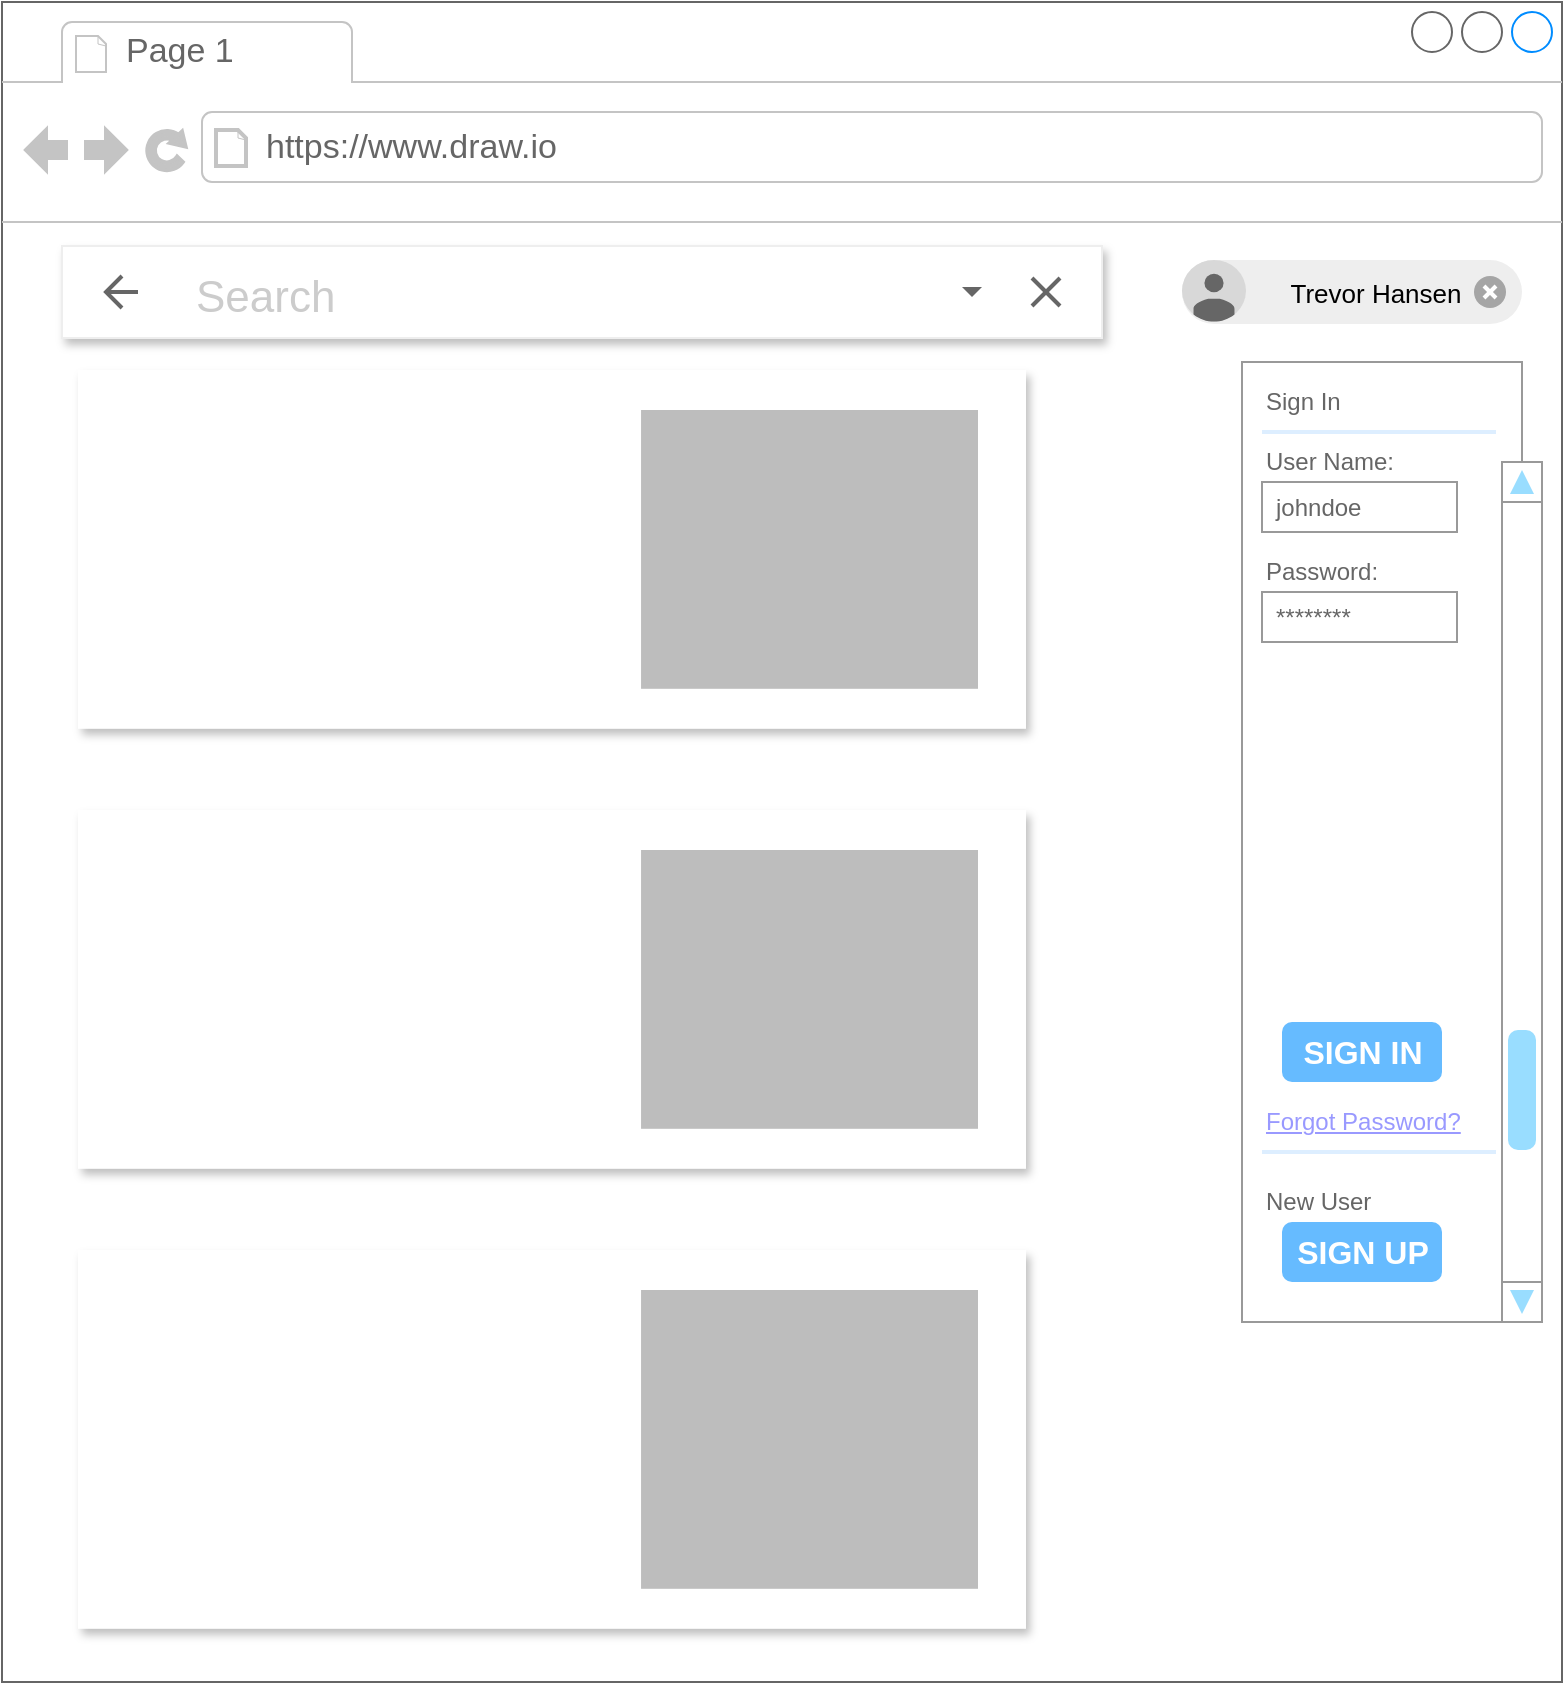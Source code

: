 <mxfile version="13.9.3" type="device"><diagram id="VRGJapOdNlgHkLvmEgug" name="Page-1"><mxGraphModel dx="835" dy="352" grid="1" gridSize="10" guides="1" tooltips="1" connect="1" arrows="1" fold="1" page="1" pageScale="1" pageWidth="850" pageHeight="1100" math="0" shadow="0"><root><mxCell id="0"/><mxCell id="1" parent="0"/><mxCell id="eMIoqN8lcEUceAT1H9dd-2" value="" style="strokeWidth=1;shadow=0;dashed=0;align=center;html=1;shape=mxgraph.mockup.containers.browserWindow;rSize=0;strokeColor=#666666;strokeColor2=#008cff;strokeColor3=#c4c4c4;mainText=,;recursiveResize=0;" parent="1" vertex="1"><mxGeometry x="40" y="100" width="780" height="840" as="geometry"/></mxCell><mxCell id="eMIoqN8lcEUceAT1H9dd-3" value="Page 1" style="strokeWidth=1;shadow=0;dashed=0;align=center;html=1;shape=mxgraph.mockup.containers.anchor;fontSize=17;fontColor=#666666;align=left;" parent="eMIoqN8lcEUceAT1H9dd-2" vertex="1"><mxGeometry x="60" y="12" width="110" height="26" as="geometry"/></mxCell><mxCell id="eMIoqN8lcEUceAT1H9dd-4" value="https://www.draw.io" style="strokeWidth=1;shadow=0;dashed=0;align=center;html=1;shape=mxgraph.mockup.containers.anchor;rSize=0;fontSize=17;fontColor=#666666;align=left;" parent="eMIoqN8lcEUceAT1H9dd-2" vertex="1"><mxGeometry x="130" y="60" width="250" height="26" as="geometry"/></mxCell><mxCell id="eMIoqN8lcEUceAT1H9dd-8" value="" style="strokeWidth=1;shadow=0;dashed=0;align=center;html=1;shape=mxgraph.mockup.forms.rrect;rSize=0;strokeColor=#999999;fillColor=#ffffff;" parent="eMIoqN8lcEUceAT1H9dd-2" vertex="1"><mxGeometry x="620" y="180" width="140" height="480" as="geometry"/></mxCell><mxCell id="eMIoqN8lcEUceAT1H9dd-9" value="Sign In" style="strokeWidth=1;shadow=0;dashed=0;align=center;html=1;shape=mxgraph.mockup.forms.anchor;fontSize=12;fontColor=#666666;align=left;resizeWidth=1;spacingLeft=0;" parent="eMIoqN8lcEUceAT1H9dd-8" vertex="1"><mxGeometry width="65" height="20" relative="1" as="geometry"><mxPoint x="10" y="10" as="offset"/></mxGeometry></mxCell><mxCell id="eMIoqN8lcEUceAT1H9dd-10" value="" style="shape=line;strokeColor=#ddeeff;strokeWidth=2;html=1;resizeWidth=1;" parent="eMIoqN8lcEUceAT1H9dd-8" vertex="1"><mxGeometry width="117" height="10" relative="1" as="geometry"><mxPoint x="10" y="30" as="offset"/></mxGeometry></mxCell><mxCell id="eMIoqN8lcEUceAT1H9dd-11" value="User Name:" style="strokeWidth=1;shadow=0;dashed=0;align=center;html=1;shape=mxgraph.mockup.forms.anchor;fontSize=12;fontColor=#666666;align=left;resizeWidth=1;spacingLeft=0;" parent="eMIoqN8lcEUceAT1H9dd-8" vertex="1"><mxGeometry width="65" height="20" relative="1" as="geometry"><mxPoint x="10" y="40" as="offset"/></mxGeometry></mxCell><mxCell id="eMIoqN8lcEUceAT1H9dd-12" value="johndoe" style="strokeWidth=1;shadow=0;dashed=0;align=center;html=1;shape=mxgraph.mockup.forms.rrect;rSize=0;strokeColor=#999999;fontColor=#666666;align=left;spacingLeft=5;resizeWidth=1;" parent="eMIoqN8lcEUceAT1H9dd-8" vertex="1"><mxGeometry width="97.5" height="25" relative="1" as="geometry"><mxPoint x="10" y="60" as="offset"/></mxGeometry></mxCell><mxCell id="eMIoqN8lcEUceAT1H9dd-13" value="Password:" style="strokeWidth=1;shadow=0;dashed=0;align=center;html=1;shape=mxgraph.mockup.forms.anchor;fontSize=12;fontColor=#666666;align=left;resizeWidth=1;spacingLeft=0;" parent="eMIoqN8lcEUceAT1H9dd-8" vertex="1"><mxGeometry width="65" height="20" relative="1" as="geometry"><mxPoint x="10" y="95" as="offset"/></mxGeometry></mxCell><mxCell id="eMIoqN8lcEUceAT1H9dd-14" value="********" style="strokeWidth=1;shadow=0;dashed=0;align=center;html=1;shape=mxgraph.mockup.forms.rrect;rSize=0;strokeColor=#999999;fontColor=#666666;align=left;spacingLeft=5;resizeWidth=1;" parent="eMIoqN8lcEUceAT1H9dd-8" vertex="1"><mxGeometry width="97.5" height="25" relative="1" as="geometry"><mxPoint x="10" y="115" as="offset"/></mxGeometry></mxCell><mxCell id="eMIoqN8lcEUceAT1H9dd-15" value="SIGN IN" style="strokeWidth=1;shadow=0;dashed=0;align=center;html=1;shape=mxgraph.mockup.forms.rrect;rSize=5;strokeColor=none;fontColor=#ffffff;fillColor=#66bbff;fontSize=16;fontStyle=1;" parent="eMIoqN8lcEUceAT1H9dd-8" vertex="1"><mxGeometry y="1" width="80" height="30" relative="1" as="geometry"><mxPoint x="20" y="-150" as="offset"/></mxGeometry></mxCell><mxCell id="eMIoqN8lcEUceAT1H9dd-16" value="Forgot Password?" style="strokeWidth=1;shadow=0;dashed=0;align=center;html=1;shape=mxgraph.mockup.forms.anchor;fontSize=12;fontColor=#9999ff;align=left;spacingLeft=0;fontStyle=4;resizeWidth=1;" parent="eMIoqN8lcEUceAT1H9dd-8" vertex="1"><mxGeometry y="1" width="97.5" height="20" relative="1" as="geometry"><mxPoint x="10" y="-110" as="offset"/></mxGeometry></mxCell><mxCell id="eMIoqN8lcEUceAT1H9dd-17" value="" style="shape=line;strokeColor=#ddeeff;strokeWidth=2;html=1;resizeWidth=1;" parent="eMIoqN8lcEUceAT1H9dd-8" vertex="1"><mxGeometry y="1" width="117" height="10" relative="1" as="geometry"><mxPoint x="10" y="-90" as="offset"/></mxGeometry></mxCell><mxCell id="eMIoqN8lcEUceAT1H9dd-18" value="New User" style="strokeWidth=1;shadow=0;dashed=0;align=center;html=1;shape=mxgraph.mockup.forms.anchor;fontSize=12;fontColor=#666666;align=left;spacingLeft=0;resizeWidth=1;" parent="eMIoqN8lcEUceAT1H9dd-8" vertex="1"><mxGeometry y="1" width="97.5" height="20" relative="1" as="geometry"><mxPoint x="10" y="-70" as="offset"/></mxGeometry></mxCell><mxCell id="eMIoqN8lcEUceAT1H9dd-19" value="SIGN UP" style="strokeWidth=1;shadow=0;dashed=0;align=center;html=1;shape=mxgraph.mockup.forms.rrect;rSize=5;strokeColor=none;fontColor=#ffffff;fillColor=#66bbff;fontSize=16;fontStyle=1;" parent="eMIoqN8lcEUceAT1H9dd-8" vertex="1"><mxGeometry y="1" width="80" height="30" relative="1" as="geometry"><mxPoint x="20" y="-50" as="offset"/></mxGeometry></mxCell><mxCell id="eMIoqN8lcEUceAT1H9dd-30" value="" style="verticalLabelPosition=bottom;shadow=0;dashed=0;align=center;html=1;verticalAlign=top;strokeWidth=1;shape=mxgraph.mockup.navigation.scrollBar;strokeColor=#999999;barPos=20;fillColor2=#99ddff;strokeColor2=none;direction=north;" parent="eMIoqN8lcEUceAT1H9dd-8" vertex="1"><mxGeometry x="130" y="50" width="10" height="430" as="geometry"/></mxCell><mxCell id="eMIoqN8lcEUceAT1H9dd-41" value="" style="dashed=0;shape=mxgraph.gmdl.marginRect;rectMargin=8;rectMarginTop=-4;rectMarginBottom=-4;strokeColor=none;shadow=1;" parent="eMIoqN8lcEUceAT1H9dd-2" vertex="1"><mxGeometry x="30" y="400" width="490" height="187.4" as="geometry"/></mxCell><mxCell id="eMIoqN8lcEUceAT1H9dd-42" value="Supermodel" style="text;whiteSpace=wrap;fontColor=#FFFFFF;verticalAlign=bottom;align=left;fontSize=24;spacing=16;spacingBottom=-8;" parent="eMIoqN8lcEUceAT1H9dd-41" vertex="1"><mxGeometry width="468.101" height="72.077" as="geometry"/></mxCell><mxCell id="eMIoqN8lcEUceAT1H9dd-43" value="Foster the People" style="text;whiteSpace=wrap;spacingLeft=16;spacingRight=16;spacing=0;fontSize=14;fontColor=#FFFFFF;" parent="eMIoqN8lcEUceAT1H9dd-41" vertex="1"><mxGeometry y="66.071" width="468.101" height="60.064" as="geometry"/></mxCell><mxCell id="eMIoqN8lcEUceAT1H9dd-44" value="" style="dashed=0;shape=mxgraph.gmdl.marginRect;rectMargin=24;rectMarginRight=8;fillColor=#BDBDBD;strokeColor=none;" parent="eMIoqN8lcEUceAT1H9dd-41" vertex="1"><mxGeometry x="265.531" width="224.469" height="187.4" as="geometry"><mxPoint x="-160" as="offset"/></mxGeometry></mxCell><mxCell id="eMIoqN8lcEUceAT1H9dd-56" value="Trevor Hansen" style="shape=rect;arcSize=50;strokeColor=none;fillColor=#eeeeee;rounded=1;spacingLeft=24;fontSize=13;align=center;" parent="eMIoqN8lcEUceAT1H9dd-2" vertex="1"><mxGeometry x="590" y="129" width="170" height="32" as="geometry"/></mxCell><mxCell id="eMIoqN8lcEUceAT1H9dd-57" value="" style="dashed=0;shape=mxgraph.gmdl.user;strokeColor=none;fillColor=#666666;" parent="eMIoqN8lcEUceAT1H9dd-56" vertex="1"><mxGeometry width="32" height="32" relative="1" as="geometry"/></mxCell><mxCell id="eMIoqN8lcEUceAT1H9dd-58" value="" style="shape=ellipse;strokeColor=none;fillColor=#A5A5A5;aspect=fixed;" parent="eMIoqN8lcEUceAT1H9dd-56" vertex="1"><mxGeometry x="1" y="0.5" width="16" height="16" relative="1" as="geometry"><mxPoint x="-24" y="-8" as="offset"/></mxGeometry></mxCell><mxCell id="eMIoqN8lcEUceAT1H9dd-59" value="" style="dashed=0;shape=mxgraph.gmdl.x;strokeColor=#ffffff;strokeWidth=2;" parent="eMIoqN8lcEUceAT1H9dd-58" vertex="1"><mxGeometry x="5" y="5" width="6" height="6" as="geometry"/></mxCell><mxCell id="eMIoqN8lcEUceAT1H9dd-62" value="Search" style="dashed=0;shape=rect;shadow=1;strokeColor=#eeeeee;strokeWidth=1;fillColor=#ffffff;fontSize=22;fontColor=#CCCCCC;align=left;spacingLeft=65;" parent="eMIoqN8lcEUceAT1H9dd-2" vertex="1"><mxGeometry x="30" y="122" width="520" height="46" as="geometry"/></mxCell><mxCell id="eMIoqN8lcEUceAT1H9dd-63" value="" style="dashed=0;shape=mxgraph.gmdl.left;strokeWidth=2;strokeColor=#666666;" parent="eMIoqN8lcEUceAT1H9dd-62" vertex="1"><mxGeometry y="0.5" width="16" height="16" relative="1" as="geometry"><mxPoint x="22" y="-8" as="offset"/></mxGeometry></mxCell><mxCell id="eMIoqN8lcEUceAT1H9dd-64" value="" style="dashed=0;shape=mxgraph.gmdl.x;strokeWidth=2;strokeColor=#666666;" parent="eMIoqN8lcEUceAT1H9dd-62" vertex="1"><mxGeometry x="1" y="0.5" width="14" height="14" relative="1" as="geometry"><mxPoint x="-35" y="-7" as="offset"/></mxGeometry></mxCell><mxCell id="eMIoqN8lcEUceAT1H9dd-72" value="" style="dashed=0;shape=mxgraph.gmdl.triangle;strokeColor=none;fillColor=#666666;" parent="eMIoqN8lcEUceAT1H9dd-62" vertex="1"><mxGeometry x="1" y="0.5" width="10" height="5" relative="1" as="geometry"><mxPoint x="-70" y="-2.5" as="offset"/></mxGeometry></mxCell><mxCell id="eMIoqN8lcEUceAT1H9dd-45" value="" style="dashed=0;shape=mxgraph.gmdl.marginRect;rectMargin=8;rectMarginTop=-4;rectMarginBottom=-4;strokeColor=none;shadow=1;" parent="1" vertex="1"><mxGeometry x="70" y="720" width="490" height="197.4" as="geometry"/></mxCell><mxCell id="eMIoqN8lcEUceAT1H9dd-46" value="Halcyon Days" style="text;whiteSpace=wrap;fontColor=#FFFFFF;verticalAlign=bottom;align=left;fontSize=24;spacing=16;spacingBottom=-8;" parent="eMIoqN8lcEUceAT1H9dd-45" vertex="1"><mxGeometry width="468.101" height="75.923" as="geometry"/></mxCell><mxCell id="eMIoqN8lcEUceAT1H9dd-47" value="Ellie Goulding" style="text;whiteSpace=wrap;spacingLeft=16;spacingRight=16;spacing=0;fontSize=14;fontColor=#FFFFFF;" parent="eMIoqN8lcEUceAT1H9dd-45" vertex="1"><mxGeometry y="69.596" width="468.101" height="63.269" as="geometry"/></mxCell><mxCell id="eMIoqN8lcEUceAT1H9dd-48" value="" style="dashed=0;shape=mxgraph.gmdl.marginRect;rectMargin=24;rectMarginRight=8;fillColor=#BDBDBD;strokeColor=none;" parent="eMIoqN8lcEUceAT1H9dd-45" vertex="1"><mxGeometry x="265.531" width="224.469" height="197.4" as="geometry"><mxPoint x="-160" as="offset"/></mxGeometry></mxCell><mxCell id="eMIoqN8lcEUceAT1H9dd-80" value="" style="dashed=0;shape=mxgraph.gmdl.marginRect;rectMargin=8;rectMarginTop=-4;rectMarginBottom=-4;strokeColor=none;shadow=1;" parent="1" vertex="1"><mxGeometry x="70" y="280" width="490" height="187.4" as="geometry"/></mxCell><mxCell id="eMIoqN8lcEUceAT1H9dd-81" value="Supermodel" style="text;whiteSpace=wrap;fontColor=#FFFFFF;verticalAlign=bottom;align=left;fontSize=24;spacing=16;spacingBottom=-8;" parent="eMIoqN8lcEUceAT1H9dd-80" vertex="1"><mxGeometry width="468.101" height="72.077" as="geometry"/></mxCell><mxCell id="eMIoqN8lcEUceAT1H9dd-82" value="Foster the People" style="text;whiteSpace=wrap;spacingLeft=16;spacingRight=16;spacing=0;fontSize=14;fontColor=#FFFFFF;" parent="eMIoqN8lcEUceAT1H9dd-80" vertex="1"><mxGeometry y="66.071" width="468.101" height="60.064" as="geometry"/></mxCell><mxCell id="eMIoqN8lcEUceAT1H9dd-83" value="" style="dashed=0;shape=mxgraph.gmdl.marginRect;rectMargin=24;rectMarginRight=8;fillColor=#BDBDBD;strokeColor=none;" parent="eMIoqN8lcEUceAT1H9dd-80" vertex="1"><mxGeometry x="265.531" width="224.469" height="187.4" as="geometry"><mxPoint x="-160" as="offset"/></mxGeometry></mxCell></root></mxGraphModel></diagram></mxfile>